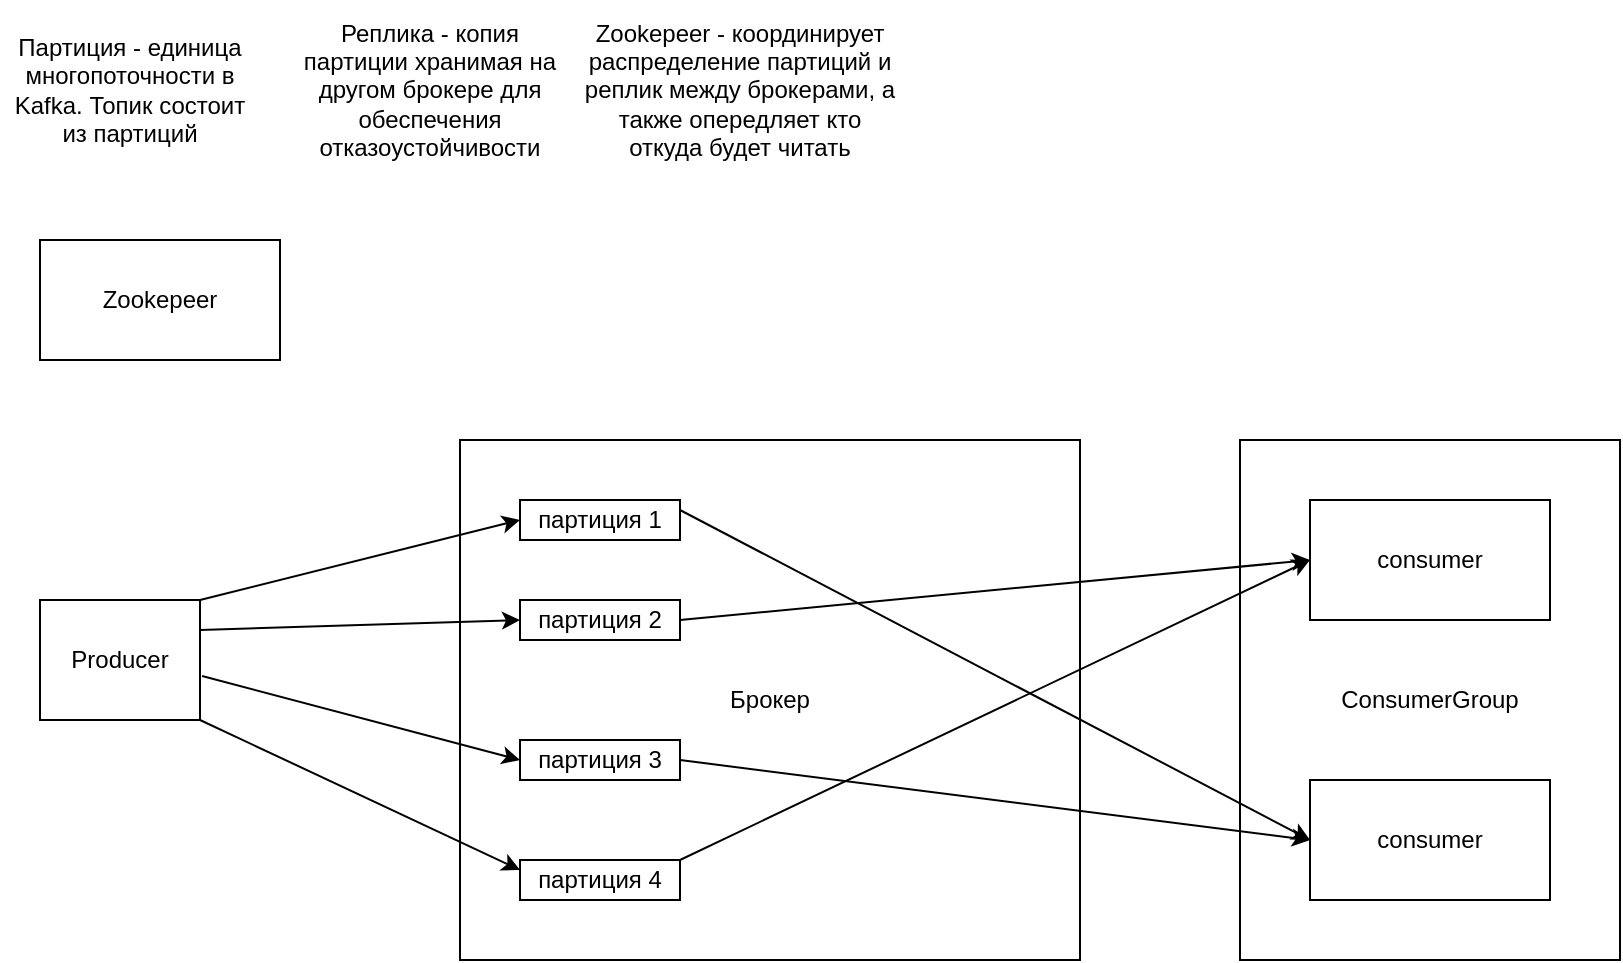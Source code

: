 <mxfile version="15.5.4" type="embed" pages="3"><diagram id="WxgBnSJdqSs48DEephpt" name="1 producer, 1 broker, 1 consumer"><mxGraphModel dx="1661" dy="3101" grid="1" gridSize="10" guides="1" tooltips="1" connect="1" arrows="1" fold="1" page="1" pageScale="1" pageWidth="850" pageHeight="1100" math="0" shadow="0"><root><mxCell id="0"/><mxCell id="1" parent="0"/><mxCell id="2" value="Партиция - единица многопоточности в Kafka. Топик состоит из партиций" style="text;html=1;strokeColor=none;fillColor=none;align=center;verticalAlign=middle;whiteSpace=wrap;rounded=0;" parent="1" vertex="1"><mxGeometry x="20" y="-2190" width="130" height="70" as="geometry"/></mxCell><mxCell id="3" value="Реплика - копия партиции хранимая на другом брокере для обеспечения отказоустойчивости" style="text;html=1;strokeColor=none;fillColor=none;align=center;verticalAlign=middle;whiteSpace=wrap;rounded=0;" parent="1" vertex="1"><mxGeometry x="170" y="-2190" width="130" height="70" as="geometry"/></mxCell><mxCell id="4" value="Producer" style="rounded=0;whiteSpace=wrap;html=1;" parent="1" vertex="1"><mxGeometry x="40" y="-1900" width="80" height="60" as="geometry"/></mxCell><mxCell id="5" value="Брокер" style="rounded=0;whiteSpace=wrap;html=1;" parent="1" vertex="1"><mxGeometry x="250" y="-1980" width="310" height="260" as="geometry"/></mxCell><mxCell id="6" value="Zookepeer" style="rounded=0;whiteSpace=wrap;html=1;" parent="1" vertex="1"><mxGeometry x="40" y="-2080" width="120" height="60" as="geometry"/></mxCell><mxCell id="7" value="партиция 1" style="rounded=0;whiteSpace=wrap;html=1;" parent="1" vertex="1"><mxGeometry x="280" y="-1950" width="80" height="20" as="geometry"/></mxCell><mxCell id="8" value="партиция 2" style="rounded=0;whiteSpace=wrap;html=1;" parent="1" vertex="1"><mxGeometry x="280" y="-1900" width="80" height="20" as="geometry"/></mxCell><mxCell id="9" value="партиция 3" style="rounded=0;whiteSpace=wrap;html=1;" parent="1" vertex="1"><mxGeometry x="280" y="-1830" width="80" height="20" as="geometry"/></mxCell><mxCell id="10" value="партиция 4" style="rounded=0;whiteSpace=wrap;html=1;" parent="1" vertex="1"><mxGeometry x="280" y="-1770" width="80" height="20" as="geometry"/></mxCell><mxCell id="17" value="" style="endArrow=classic;html=1;rounded=0;entryX=0;entryY=0.5;entryDx=0;entryDy=0;" parent="1" target="7" edge="1"><mxGeometry width="50" height="50" relative="1" as="geometry"><mxPoint x="120" y="-1900" as="sourcePoint"/><mxPoint x="170" y="-1950" as="targetPoint"/></mxGeometry></mxCell><mxCell id="18" value="" style="endArrow=classic;html=1;rounded=0;exitX=1;exitY=0.25;exitDx=0;exitDy=0;entryX=0;entryY=0.5;entryDx=0;entryDy=0;" parent="1" source="4" target="8" edge="1"><mxGeometry width="50" height="50" relative="1" as="geometry"><mxPoint x="150" y="-1840" as="sourcePoint"/><mxPoint x="200" y="-1890" as="targetPoint"/></mxGeometry></mxCell><mxCell id="19" value="" style="endArrow=classic;html=1;rounded=0;exitX=1.013;exitY=0.633;exitDx=0;exitDy=0;entryX=0;entryY=0.5;entryDx=0;entryDy=0;exitPerimeter=0;" parent="1" source="4" target="9" edge="1"><mxGeometry width="50" height="50" relative="1" as="geometry"><mxPoint x="120" y="-1820" as="sourcePoint"/><mxPoint x="170" y="-1870" as="targetPoint"/></mxGeometry></mxCell><mxCell id="20" value="" style="endArrow=classic;html=1;rounded=0;exitX=1;exitY=0.5;exitDx=0;exitDy=0;entryX=0;entryY=0.25;entryDx=0;entryDy=0;" parent="1" target="10" edge="1"><mxGeometry width="50" height="50" relative="1" as="geometry"><mxPoint x="120" y="-1840" as="sourcePoint"/><mxPoint x="280" y="-1790" as="targetPoint"/></mxGeometry></mxCell><mxCell id="21" value="ConsumerGroup" style="rounded=0;whiteSpace=wrap;html=1;" parent="1" vertex="1"><mxGeometry x="640" y="-1980" width="190" height="260" as="geometry"/></mxCell><mxCell id="23" value="consumer" style="rounded=0;whiteSpace=wrap;html=1;" parent="1" vertex="1"><mxGeometry x="675" y="-1950" width="120" height="60" as="geometry"/></mxCell><mxCell id="24" value="consumer" style="rounded=0;whiteSpace=wrap;html=1;" parent="1" vertex="1"><mxGeometry x="675" y="-1810" width="120" height="60" as="geometry"/></mxCell><mxCell id="25" value="" style="endArrow=classic;html=1;rounded=0;exitX=1;exitY=0.25;exitDx=0;exitDy=0;entryX=0;entryY=0.5;entryDx=0;entryDy=0;" parent="1" source="7" target="24" edge="1"><mxGeometry width="50" height="50" relative="1" as="geometry"><mxPoint x="420" y="-2010" as="sourcePoint"/><mxPoint x="470" y="-2060" as="targetPoint"/></mxGeometry></mxCell><mxCell id="26" value="" style="endArrow=classic;html=1;rounded=0;entryX=0;entryY=0.5;entryDx=0;entryDy=0;" parent="1" target="23" edge="1"><mxGeometry width="50" height="50" relative="1" as="geometry"><mxPoint x="360" y="-1770" as="sourcePoint"/><mxPoint x="410" y="-1820" as="targetPoint"/></mxGeometry></mxCell><mxCell id="30" value="" style="endArrow=classic;html=1;rounded=0;exitX=1;exitY=0.5;exitDx=0;exitDy=0;entryX=0;entryY=0.5;entryDx=0;entryDy=0;" parent="1" source="8" target="23" edge="1"><mxGeometry width="50" height="50" relative="1" as="geometry"><mxPoint x="360" y="-1840" as="sourcePoint"/><mxPoint x="410" y="-1890" as="targetPoint"/></mxGeometry></mxCell><mxCell id="31" value="" style="endArrow=classic;html=1;rounded=0;exitX=1;exitY=0.5;exitDx=0;exitDy=0;entryX=0;entryY=0.5;entryDx=0;entryDy=0;" parent="1" source="9" target="24" edge="1"><mxGeometry width="50" height="50" relative="1" as="geometry"><mxPoint x="370" y="-1770" as="sourcePoint"/><mxPoint x="420" y="-1820" as="targetPoint"/></mxGeometry></mxCell><mxCell id="VqdLLoVXt3Un09CqMUB2-31" value="Zookepeer - координирует распределение партиций и реплик между брокерами, а также опередляет кто откуда будет читать" style="text;html=1;strokeColor=none;fillColor=none;align=center;verticalAlign=middle;whiteSpace=wrap;rounded=0;" parent="1" vertex="1"><mxGeometry x="310" y="-2200" width="160" height="90" as="geometry"/></mxCell></root></mxGraphModel></diagram><diagram id="ta51nAYA3QXLqL21Wpxs" name="1 producer, 1 broker, 2 consumer group"><mxGraphModel dx="1163" dy="2831" grid="1" gridSize="10" guides="1" tooltips="1" connect="1" arrows="1" fold="1" page="1" pageScale="1" pageWidth="850" pageHeight="1100" math="0" shadow="0"><root><mxCell id="V5rIAAFfvK1H-dJICh70-0"/><mxCell id="V5rIAAFfvK1H-dJICh70-1" parent="V5rIAAFfvK1H-dJICh70-0"/><mxCell id="_8TojAN9AsdRN_-3AH_U-0" value="Партиция - единица многопоточности в Kafka. Топик состоит из партиций" style="text;html=1;strokeColor=none;fillColor=none;align=center;verticalAlign=middle;whiteSpace=wrap;rounded=0;" parent="V5rIAAFfvK1H-dJICh70-1" vertex="1"><mxGeometry x="20" y="-2190" width="130" height="70" as="geometry"/></mxCell><mxCell id="_8TojAN9AsdRN_-3AH_U-1" value="Реплика - копия партиции хранимая на другом брокере для обеспечения отказоустойчивости" style="text;html=1;strokeColor=none;fillColor=none;align=center;verticalAlign=middle;whiteSpace=wrap;rounded=0;" parent="V5rIAAFfvK1H-dJICh70-1" vertex="1"><mxGeometry x="170" y="-2190" width="130" height="70" as="geometry"/></mxCell><mxCell id="_8TojAN9AsdRN_-3AH_U-2" value="Producer" style="rounded=0;whiteSpace=wrap;html=1;" parent="V5rIAAFfvK1H-dJICh70-1" vertex="1"><mxGeometry x="40" y="-1900" width="80" height="60" as="geometry"/></mxCell><mxCell id="_8TojAN9AsdRN_-3AH_U-3" value="Брокер" style="rounded=0;whiteSpace=wrap;html=1;" parent="V5rIAAFfvK1H-dJICh70-1" vertex="1"><mxGeometry x="250" y="-1980" width="310" height="260" as="geometry"/></mxCell><mxCell id="_8TojAN9AsdRN_-3AH_U-4" value="Zookepeer" style="rounded=0;whiteSpace=wrap;html=1;" parent="V5rIAAFfvK1H-dJICh70-1" vertex="1"><mxGeometry x="40" y="-2080" width="120" height="60" as="geometry"/></mxCell><mxCell id="_8TojAN9AsdRN_-3AH_U-5" value="партиция 1" style="rounded=0;whiteSpace=wrap;html=1;" parent="V5rIAAFfvK1H-dJICh70-1" vertex="1"><mxGeometry x="280" y="-1950" width="80" height="20" as="geometry"/></mxCell><mxCell id="_8TojAN9AsdRN_-3AH_U-6" value="партиция 2" style="rounded=0;whiteSpace=wrap;html=1;" parent="V5rIAAFfvK1H-dJICh70-1" vertex="1"><mxGeometry x="280" y="-1900" width="80" height="20" as="geometry"/></mxCell><mxCell id="_8TojAN9AsdRN_-3AH_U-7" value="партиция 3" style="rounded=0;whiteSpace=wrap;html=1;" parent="V5rIAAFfvK1H-dJICh70-1" vertex="1"><mxGeometry x="280" y="-1830" width="80" height="20" as="geometry"/></mxCell><mxCell id="_8TojAN9AsdRN_-3AH_U-8" value="партиция 4" style="rounded=0;whiteSpace=wrap;html=1;" parent="V5rIAAFfvK1H-dJICh70-1" vertex="1"><mxGeometry x="280" y="-1770" width="80" height="20" as="geometry"/></mxCell><mxCell id="_8TojAN9AsdRN_-3AH_U-13" value="" style="endArrow=classic;html=1;rounded=0;entryX=0;entryY=0.5;entryDx=0;entryDy=0;" parent="V5rIAAFfvK1H-dJICh70-1" target="_8TojAN9AsdRN_-3AH_U-5" edge="1"><mxGeometry width="50" height="50" relative="1" as="geometry"><mxPoint x="120" y="-1900" as="sourcePoint"/><mxPoint x="170" y="-1950" as="targetPoint"/></mxGeometry></mxCell><mxCell id="_8TojAN9AsdRN_-3AH_U-14" value="" style="endArrow=classic;html=1;rounded=0;exitX=1;exitY=0.25;exitDx=0;exitDy=0;entryX=0;entryY=0.5;entryDx=0;entryDy=0;" parent="V5rIAAFfvK1H-dJICh70-1" source="_8TojAN9AsdRN_-3AH_U-2" target="_8TojAN9AsdRN_-3AH_U-6" edge="1"><mxGeometry width="50" height="50" relative="1" as="geometry"><mxPoint x="150" y="-1840" as="sourcePoint"/><mxPoint x="200" y="-1890" as="targetPoint"/></mxGeometry></mxCell><mxCell id="_8TojAN9AsdRN_-3AH_U-15" value="" style="endArrow=classic;html=1;rounded=0;exitX=1.013;exitY=0.633;exitDx=0;exitDy=0;entryX=0;entryY=0.5;entryDx=0;entryDy=0;exitPerimeter=0;" parent="V5rIAAFfvK1H-dJICh70-1" source="_8TojAN9AsdRN_-3AH_U-2" target="_8TojAN9AsdRN_-3AH_U-7" edge="1"><mxGeometry width="50" height="50" relative="1" as="geometry"><mxPoint x="120" y="-1820" as="sourcePoint"/><mxPoint x="170" y="-1870" as="targetPoint"/></mxGeometry></mxCell><mxCell id="_8TojAN9AsdRN_-3AH_U-16" value="" style="endArrow=classic;html=1;rounded=0;exitX=1;exitY=0.5;exitDx=0;exitDy=0;entryX=0;entryY=0.25;entryDx=0;entryDy=0;" parent="V5rIAAFfvK1H-dJICh70-1" target="_8TojAN9AsdRN_-3AH_U-8" edge="1"><mxGeometry width="50" height="50" relative="1" as="geometry"><mxPoint x="120" y="-1840" as="sourcePoint"/><mxPoint x="280" y="-1790" as="targetPoint"/></mxGeometry></mxCell><mxCell id="_8TojAN9AsdRN_-3AH_U-17" value="ConsumerGroup 1" style="rounded=0;whiteSpace=wrap;html=1;" parent="V5rIAAFfvK1H-dJICh70-1" vertex="1"><mxGeometry x="640" y="-2190" width="190" height="260" as="geometry"/></mxCell><mxCell id="_8TojAN9AsdRN_-3AH_U-18" value="consumer" style="rounded=0;whiteSpace=wrap;html=1;" parent="V5rIAAFfvK1H-dJICh70-1" vertex="1"><mxGeometry x="675" y="-2160" width="120" height="60" as="geometry"/></mxCell><mxCell id="_8TojAN9AsdRN_-3AH_U-19" value="consumer" style="rounded=0;whiteSpace=wrap;html=1;" parent="V5rIAAFfvK1H-dJICh70-1" vertex="1"><mxGeometry x="675" y="-2020" width="120" height="60" as="geometry"/></mxCell><mxCell id="_8TojAN9AsdRN_-3AH_U-20" value="" style="endArrow=classic;html=1;rounded=0;exitX=1;exitY=0.25;exitDx=0;exitDy=0;entryX=0;entryY=0.5;entryDx=0;entryDy=0;" parent="V5rIAAFfvK1H-dJICh70-1" source="_8TojAN9AsdRN_-3AH_U-5" target="_8TojAN9AsdRN_-3AH_U-19" edge="1"><mxGeometry width="50" height="50" relative="1" as="geometry"><mxPoint x="420" y="-2010" as="sourcePoint"/><mxPoint x="470" y="-2060" as="targetPoint"/></mxGeometry></mxCell><mxCell id="_8TojAN9AsdRN_-3AH_U-21" value="" style="endArrow=classic;html=1;rounded=0;entryX=0;entryY=0.5;entryDx=0;entryDy=0;" parent="V5rIAAFfvK1H-dJICh70-1" target="_8TojAN9AsdRN_-3AH_U-18" edge="1"><mxGeometry width="50" height="50" relative="1" as="geometry"><mxPoint x="360" y="-1770" as="sourcePoint"/><mxPoint x="410" y="-1820" as="targetPoint"/></mxGeometry></mxCell><mxCell id="_8TojAN9AsdRN_-3AH_U-22" value="" style="endArrow=classic;html=1;rounded=0;exitX=1;exitY=0.5;exitDx=0;exitDy=0;entryX=0;entryY=0.5;entryDx=0;entryDy=0;" parent="V5rIAAFfvK1H-dJICh70-1" source="_8TojAN9AsdRN_-3AH_U-6" target="_8TojAN9AsdRN_-3AH_U-18" edge="1"><mxGeometry width="50" height="50" relative="1" as="geometry"><mxPoint x="360" y="-1840" as="sourcePoint"/><mxPoint x="410" y="-1890" as="targetPoint"/></mxGeometry></mxCell><mxCell id="_8TojAN9AsdRN_-3AH_U-23" value="" style="endArrow=classic;html=1;rounded=0;exitX=1;exitY=0.5;exitDx=0;exitDy=0;entryX=0;entryY=0.5;entryDx=0;entryDy=0;" parent="V5rIAAFfvK1H-dJICh70-1" source="_8TojAN9AsdRN_-3AH_U-7" target="_8TojAN9AsdRN_-3AH_U-19" edge="1"><mxGeometry width="50" height="50" relative="1" as="geometry"><mxPoint x="370" y="-1770" as="sourcePoint"/><mxPoint x="420" y="-1820" as="targetPoint"/></mxGeometry></mxCell><mxCell id="_8TojAN9AsdRN_-3AH_U-24" value="&lt;br&gt;&lt;br&gt;&lt;br&gt;&lt;br&gt;&lt;br&gt;&lt;br&gt;&lt;br&gt;&lt;br&gt;&lt;br&gt;&lt;br&gt;&lt;br&gt;&lt;br&gt;&lt;br&gt;&lt;br&gt;&lt;br&gt;&lt;br&gt;&lt;br&gt;ConsumerGroup 2" style="rounded=0;whiteSpace=wrap;html=1;" parent="V5rIAAFfvK1H-dJICh70-1" vertex="1"><mxGeometry x="640" y="-1900" width="190" height="300" as="geometry"/></mxCell><mxCell id="_8TojAN9AsdRN_-3AH_U-25" value="consumer" style="rounded=0;whiteSpace=wrap;html=1;" parent="V5rIAAFfvK1H-dJICh70-1" vertex="1"><mxGeometry x="675" y="-1870" width="120" height="60" as="geometry"/></mxCell><mxCell id="_8TojAN9AsdRN_-3AH_U-26" value="consumer" style="rounded=0;whiteSpace=wrap;html=1;" parent="V5rIAAFfvK1H-dJICh70-1" vertex="1"><mxGeometry x="675" y="-1790" width="120" height="60" as="geometry"/></mxCell><mxCell id="_8TojAN9AsdRN_-3AH_U-27" value="" style="endArrow=classic;html=1;rounded=0;entryX=0;entryY=0.5;entryDx=0;entryDy=0;" parent="V5rIAAFfvK1H-dJICh70-1" target="_8TojAN9AsdRN_-3AH_U-26" edge="1"><mxGeometry width="50" height="50" relative="1" as="geometry"><mxPoint x="360" y="-1890" as="sourcePoint"/><mxPoint x="410" y="-1890" as="targetPoint"/></mxGeometry></mxCell><mxCell id="_8TojAN9AsdRN_-3AH_U-28" value="" style="endArrow=classic;html=1;rounded=0;entryX=0;entryY=0.5;entryDx=0;entryDy=0;exitX=1;exitY=0.25;exitDx=0;exitDy=0;" parent="V5rIAAFfvK1H-dJICh70-1" source="_8TojAN9AsdRN_-3AH_U-7" target="_8TojAN9AsdRN_-3AH_U-26" edge="1"><mxGeometry width="50" height="50" relative="1" as="geometry"><mxPoint x="370" y="-1880" as="sourcePoint"/><mxPoint x="695" y="-1590" as="targetPoint"/></mxGeometry></mxCell><mxCell id="0cq6N2n4ljfwEzkCq9X7-0" style="edgeStyle=orthogonalEdgeStyle;rounded=0;orthogonalLoop=1;jettySize=auto;html=1;exitX=0.5;exitY=1;exitDx=0;exitDy=0;" parent="V5rIAAFfvK1H-dJICh70-1" source="_8TojAN9AsdRN_-3AH_U-24" target="_8TojAN9AsdRN_-3AH_U-24" edge="1"><mxGeometry relative="1" as="geometry"/></mxCell><mxCell id="0cq6N2n4ljfwEzkCq9X7-1" value="consumer" style="rounded=0;whiteSpace=wrap;html=1;" parent="V5rIAAFfvK1H-dJICh70-1" vertex="1"><mxGeometry x="675" y="-1710" width="120" height="60" as="geometry"/></mxCell><mxCell id="0cq6N2n4ljfwEzkCq9X7-2" value="" style="endArrow=classic;html=1;rounded=0;exitX=1;exitY=0.25;exitDx=0;exitDy=0;entryX=0;entryY=0.5;entryDx=0;entryDy=0;" parent="V5rIAAFfvK1H-dJICh70-1" source="_8TojAN9AsdRN_-3AH_U-5" target="_8TojAN9AsdRN_-3AH_U-25" edge="1"><mxGeometry width="50" height="50" relative="1" as="geometry"><mxPoint x="360" y="-1890" as="sourcePoint"/><mxPoint x="410" y="-1940" as="targetPoint"/></mxGeometry></mxCell><mxCell id="0cq6N2n4ljfwEzkCq9X7-3" value="" style="endArrow=classic;html=1;rounded=0;exitX=1;exitY=0.5;exitDx=0;exitDy=0;entryX=0;entryY=0.5;entryDx=0;entryDy=0;" parent="V5rIAAFfvK1H-dJICh70-1" source="_8TojAN9AsdRN_-3AH_U-8" target="0cq6N2n4ljfwEzkCq9X7-1" edge="1"><mxGeometry width="50" height="50" relative="1" as="geometry"><mxPoint x="360" y="-1710" as="sourcePoint"/><mxPoint x="410" y="-1760" as="targetPoint"/></mxGeometry></mxCell><mxCell id="I_v3QdjfETytYgCzz_O_-0" value="Zookepeer - координирует распределение партиций и реплик между брокерами, а также опередляет кто откуда будет читать" style="text;html=1;strokeColor=none;fillColor=none;align=center;verticalAlign=middle;whiteSpace=wrap;rounded=0;" parent="V5rIAAFfvK1H-dJICh70-1" vertex="1"><mxGeometry x="310" y="-2200" width="160" height="90" as="geometry"/></mxCell><mxCell id="5JrhzQQNKUY92hDAKloh-0" style="edgeStyle=orthogonalEdgeStyle;rounded=0;orthogonalLoop=1;jettySize=auto;html=1;exitX=0.5;exitY=1;exitDx=0;exitDy=0;" edge="1" parent="V5rIAAFfvK1H-dJICh70-1" source="_8TojAN9AsdRN_-3AH_U-24" target="_8TojAN9AsdRN_-3AH_U-24"><mxGeometry relative="1" as="geometry"/></mxCell></root></mxGraphModel></diagram><diagram id="bznFf2-64fsqisUJYQCU" name="1 producer, 2 broker, 2 consumer group"><mxGraphModel dx="1368" dy="2942" grid="1" gridSize="10" guides="1" tooltips="1" connect="1" arrows="1" fold="1" page="1" pageScale="1" pageWidth="850" pageHeight="1100" math="0" shadow="0"><root><mxCell id="1hRbBe43qiNondQs3U6A-0"/><mxCell id="1hRbBe43qiNondQs3U6A-1" parent="1hRbBe43qiNondQs3U6A-0"/><mxCell id="Vt1QMG08_VuoLKd44Awn-0" value="Партиция - единица многопоточности в Kafka. Топик состоит из партиций" style="text;html=1;strokeColor=none;fillColor=none;align=center;verticalAlign=middle;whiteSpace=wrap;rounded=0;" parent="1hRbBe43qiNondQs3U6A-1" vertex="1"><mxGeometry x="20" y="-2190" width="130" height="70" as="geometry"/></mxCell><mxCell id="Vt1QMG08_VuoLKd44Awn-1" value="Реплика - копия партиции хранимая на другом брокере для обеспечения отказоустойчивости" style="text;html=1;strokeColor=none;fillColor=none;align=center;verticalAlign=middle;whiteSpace=wrap;rounded=0;" parent="1hRbBe43qiNondQs3U6A-1" vertex="1"><mxGeometry x="170" y="-2190" width="130" height="70" as="geometry"/></mxCell><mxCell id="Vt1QMG08_VuoLKd44Awn-2" value="Producer" style="rounded=0;whiteSpace=wrap;html=1;" parent="1hRbBe43qiNondQs3U6A-1" vertex="1"><mxGeometry x="30" y="-1840" width="80" height="60" as="geometry"/></mxCell><mxCell id="Vt1QMG08_VuoLKd44Awn-3" value="Брокер" style="rounded=0;whiteSpace=wrap;html=1;" parent="1hRbBe43qiNondQs3U6A-1" vertex="1"><mxGeometry x="250" y="-2040" width="310" height="220" as="geometry"/></mxCell><mxCell id="Vt1QMG08_VuoLKd44Awn-4" value="Zookepeer" style="rounded=0;whiteSpace=wrap;html=1;" parent="1hRbBe43qiNondQs3U6A-1" vertex="1"><mxGeometry x="40" y="-2080" width="120" height="60" as="geometry"/></mxCell><mxCell id="Vt1QMG08_VuoLKd44Awn-6" value="партиция 2" style="rounded=0;whiteSpace=wrap;html=1;" parent="1hRbBe43qiNondQs3U6A-1" vertex="1"><mxGeometry x="290" y="-2000" width="80" height="20" as="geometry"/></mxCell><mxCell id="Vt1QMG08_VuoLKd44Awn-8" value="партиция 4" style="rounded=0;whiteSpace=wrap;html=1;" parent="1hRbBe43qiNondQs3U6A-1" vertex="1"><mxGeometry x="290" y="-1880" width="80" height="20" as="geometry"/></mxCell><mxCell id="Vt1QMG08_VuoLKd44Awn-9" value="реплика 1" style="rounded=0;whiteSpace=wrap;html=1;" parent="1hRbBe43qiNondQs3U6A-1" vertex="1"><mxGeometry x="450" y="-2030" width="80" height="20" as="geometry"/></mxCell><mxCell id="Vt1QMG08_VuoLKd44Awn-14" value="" style="endArrow=classic;html=1;rounded=0;exitX=1;exitY=0.25;exitDx=0;exitDy=0;entryX=0;entryY=0.5;entryDx=0;entryDy=0;" parent="1hRbBe43qiNondQs3U6A-1" source="Vt1QMG08_VuoLKd44Awn-2" target="Vt1QMG08_VuoLKd44Awn-6" edge="1"><mxGeometry width="50" height="50" relative="1" as="geometry"><mxPoint x="150" y="-1840" as="sourcePoint"/><mxPoint x="200" y="-1890" as="targetPoint"/></mxGeometry></mxCell><mxCell id="Vt1QMG08_VuoLKd44Awn-16" value="" style="endArrow=classic;html=1;rounded=0;exitX=1;exitY=1;exitDx=0;exitDy=0;entryX=0;entryY=0.25;entryDx=0;entryDy=0;" parent="1hRbBe43qiNondQs3U6A-1" source="Vt1QMG08_VuoLKd44Awn-2" target="Vt1QMG08_VuoLKd44Awn-8" edge="1"><mxGeometry width="50" height="50" relative="1" as="geometry"><mxPoint x="120" y="-1840" as="sourcePoint"/><mxPoint x="280" y="-1790" as="targetPoint"/></mxGeometry></mxCell><mxCell id="Vt1QMG08_VuoLKd44Awn-17" value="ConsumerGroup 1" style="rounded=0;whiteSpace=wrap;html=1;" parent="1hRbBe43qiNondQs3U6A-1" vertex="1"><mxGeometry x="620" y="-2040" width="190" height="190" as="geometry"/></mxCell><mxCell id="Vt1QMG08_VuoLKd44Awn-18" value="consumer" style="rounded=0;whiteSpace=wrap;html=1;" parent="1hRbBe43qiNondQs3U6A-1" vertex="1"><mxGeometry x="655" y="-2020" width="120" height="60" as="geometry"/></mxCell><mxCell id="Vt1QMG08_VuoLKd44Awn-22" value="" style="endArrow=classic;html=1;rounded=0;exitX=1;exitY=0.5;exitDx=0;exitDy=0;entryX=0;entryY=0.5;entryDx=0;entryDy=0;" parent="1hRbBe43qiNondQs3U6A-1" source="Vt1QMG08_VuoLKd44Awn-6" target="Vt1QMG08_VuoLKd44Awn-18" edge="1"><mxGeometry width="50" height="50" relative="1" as="geometry"><mxPoint x="360" y="-1840" as="sourcePoint"/><mxPoint x="410" y="-1890" as="targetPoint"/></mxGeometry></mxCell><mxCell id="Vt1QMG08_VuoLKd44Awn-24" value="Брокер" style="rounded=0;whiteSpace=wrap;html=1;" parent="1hRbBe43qiNondQs3U6A-1" vertex="1"><mxGeometry x="250" y="-1800" width="310" height="230" as="geometry"/></mxCell><mxCell id="Vt1QMG08_VuoLKd44Awn-7" value="партиция 3" style="rounded=0;whiteSpace=wrap;html=1;align=center;" parent="1hRbBe43qiNondQs3U6A-1" vertex="1"><mxGeometry x="290" y="-1780" width="80" height="20" as="geometry"/></mxCell><mxCell id="Vt1QMG08_VuoLKd44Awn-15" value="" style="endArrow=classic;html=1;rounded=0;exitX=1.013;exitY=0.633;exitDx=0;exitDy=0;entryX=0;entryY=0.5;entryDx=0;entryDy=0;exitPerimeter=0;" parent="1hRbBe43qiNondQs3U6A-1" source="Vt1QMG08_VuoLKd44Awn-2" target="Vt1QMG08_VuoLKd44Awn-7" edge="1"><mxGeometry width="50" height="50" relative="1" as="geometry"><mxPoint x="120" y="-1820" as="sourcePoint"/><mxPoint x="170" y="-1870" as="targetPoint"/></mxGeometry></mxCell><mxCell id="Vt1QMG08_VuoLKd44Awn-5" value="партиция 1" style="rounded=0;whiteSpace=wrap;html=1;" parent="1hRbBe43qiNondQs3U6A-1" vertex="1"><mxGeometry x="290" y="-1620" width="80" height="20" as="geometry"/></mxCell><mxCell id="Vt1QMG08_VuoLKd44Awn-13" value="" style="endArrow=classic;html=1;rounded=0;entryX=0;entryY=0.5;entryDx=0;entryDy=0;exitX=1;exitY=0;exitDx=0;exitDy=0;" parent="1hRbBe43qiNondQs3U6A-1" source="Vt1QMG08_VuoLKd44Awn-2" target="Vt1QMG08_VuoLKd44Awn-5" edge="1"><mxGeometry width="50" height="50" relative="1" as="geometry"><mxPoint x="120" y="-1900" as="sourcePoint"/><mxPoint x="170" y="-1950" as="targetPoint"/></mxGeometry></mxCell><mxCell id="Vt1QMG08_VuoLKd44Awn-20" value="" style="endArrow=classic;html=1;rounded=0;exitX=1;exitY=0.25;exitDx=0;exitDy=0;entryX=0.006;entryY=0.633;entryDx=0;entryDy=0;entryPerimeter=0;" parent="1hRbBe43qiNondQs3U6A-1" source="Vt1QMG08_VuoLKd44Awn-5" target="Vt1QMG08_VuoLKd44Awn-18" edge="1"><mxGeometry width="50" height="50" relative="1" as="geometry"><mxPoint x="420" y="-2010" as="sourcePoint"/><mxPoint x="675" y="-1920" as="targetPoint"/></mxGeometry></mxCell><mxCell id="Vt1QMG08_VuoLKd44Awn-23" value="" style="endArrow=classic;html=1;rounded=0;exitX=1;exitY=0.5;exitDx=0;exitDy=0;entryX=0;entryY=0.5;entryDx=0;entryDy=0;" parent="1hRbBe43qiNondQs3U6A-1" source="Vt1QMG08_VuoLKd44Awn-7" target="Vt1QMG08_VuoLKd44Awn-18" edge="1"><mxGeometry width="50" height="50" relative="1" as="geometry"><mxPoint x="370" y="-1770" as="sourcePoint"/><mxPoint x="675" y="-1780" as="targetPoint"/></mxGeometry></mxCell><mxCell id="Vt1QMG08_VuoLKd44Awn-10" value="реплика 2" style="rounded=0;whiteSpace=wrap;html=1;" parent="1hRbBe43qiNondQs3U6A-1" vertex="1"><mxGeometry x="450" y="-1750" width="80" height="20" as="geometry"/></mxCell><mxCell id="Vt1QMG08_VuoLKd44Awn-12" value="реплика 4" style="rounded=0;whiteSpace=wrap;html=1;" parent="1hRbBe43qiNondQs3U6A-1" vertex="1"><mxGeometry x="450" y="-1600" width="80" height="20" as="geometry"/></mxCell><mxCell id="Vt1QMG08_VuoLKd44Awn-21" value="" style="endArrow=classic;html=1;rounded=0;entryX=0;entryY=0.5;entryDx=0;entryDy=0;exitX=1;exitY=0.25;exitDx=0;exitDy=0;" parent="1hRbBe43qiNondQs3U6A-1" source="Vt1QMG08_VuoLKd44Awn-8" target="Vt1QMG08_VuoLKd44Awn-18" edge="1"><mxGeometry width="50" height="50" relative="1" as="geometry"><mxPoint x="360" y="-1770" as="sourcePoint"/><mxPoint x="410" y="-1820" as="targetPoint"/></mxGeometry></mxCell><mxCell id="Vt1QMG08_VuoLKd44Awn-26" value="ConsumerGroup 2" style="rounded=0;whiteSpace=wrap;html=1;" parent="1hRbBe43qiNondQs3U6A-1" vertex="1"><mxGeometry x="630" y="-1780" width="190" height="210" as="geometry"/></mxCell><mxCell id="Vt1QMG08_VuoLKd44Awn-27" value="consumer" style="rounded=0;whiteSpace=wrap;html=1;" parent="1hRbBe43qiNondQs3U6A-1" vertex="1"><mxGeometry x="665" y="-1750" width="120" height="60" as="geometry"/></mxCell><mxCell id="g3LJiwDds4nOrlNxQ178-0" value="" style="endArrow=classic;html=1;rounded=0;entryX=0;entryY=0.5;entryDx=0;entryDy=0;exitX=1;exitY=0.5;exitDx=0;exitDy=0;startArrow=none;" parent="1hRbBe43qiNondQs3U6A-1" source="Vt1QMG08_VuoLKd44Awn-6" target="Vt1QMG08_VuoLKd44Awn-27" edge="1"><mxGeometry width="50" height="50" relative="1" as="geometry"><mxPoint x="530" y="-1870" as="sourcePoint"/><mxPoint x="410" y="-1990" as="targetPoint"/></mxGeometry></mxCell><mxCell id="g3LJiwDds4nOrlNxQ178-1" value="" style="endArrow=classic;html=1;rounded=0;exitX=1;exitY=0.5;exitDx=0;exitDy=0;entryX=0;entryY=0.5;entryDx=0;entryDy=0;" parent="1hRbBe43qiNondQs3U6A-1" source="Vt1QMG08_VuoLKd44Awn-8" target="Vt1QMG08_VuoLKd44Awn-27" edge="1"><mxGeometry width="50" height="50" relative="1" as="geometry"><mxPoint x="370" y="-1820" as="sourcePoint"/><mxPoint x="420" y="-1870" as="targetPoint"/></mxGeometry></mxCell><mxCell id="g3LJiwDds4nOrlNxQ178-2" value="" style="endArrow=classic;html=1;rounded=0;exitX=1;exitY=0.5;exitDx=0;exitDy=0;entryX=0;entryY=0.5;entryDx=0;entryDy=0;" parent="1hRbBe43qiNondQs3U6A-1" source="Vt1QMG08_VuoLKd44Awn-7" target="Vt1QMG08_VuoLKd44Awn-27" edge="1"><mxGeometry width="50" height="50" relative="1" as="geometry"><mxPoint x="370" y="-1720" as="sourcePoint"/><mxPoint x="420" y="-1770" as="targetPoint"/></mxGeometry></mxCell><mxCell id="g3LJiwDds4nOrlNxQ178-3" value="" style="endArrow=classic;html=1;rounded=0;exitX=1;exitY=0.5;exitDx=0;exitDy=0;entryX=0;entryY=0.5;entryDx=0;entryDy=0;" parent="1hRbBe43qiNondQs3U6A-1" source="Vt1QMG08_VuoLKd44Awn-5" target="Vt1QMG08_VuoLKd44Awn-27" edge="1"><mxGeometry width="50" height="50" relative="1" as="geometry"><mxPoint x="400" y="-1790" as="sourcePoint"/><mxPoint x="450" y="-1840" as="targetPoint"/></mxGeometry></mxCell><mxCell id="Vt1QMG08_VuoLKd44Awn-11" value="реплика 3" style="rounded=0;whiteSpace=wrap;html=1;" parent="1hRbBe43qiNondQs3U6A-1" vertex="1"><mxGeometry x="450" y="-1910" width="80" height="20" as="geometry"/></mxCell><mxCell id="c7mgTwvDhmt3xbLBK0CC-0" value="Zookepeer - координирует распределение партиций и реплик между брокерами, а также опередляет кто откуда будет читать" style="text;html=1;strokeColor=none;fillColor=none;align=center;verticalAlign=middle;whiteSpace=wrap;rounded=0;" parent="1hRbBe43qiNondQs3U6A-1" vertex="1"><mxGeometry x="310" y="-2200" width="160" height="90" as="geometry"/></mxCell></root></mxGraphModel></diagram></mxfile>